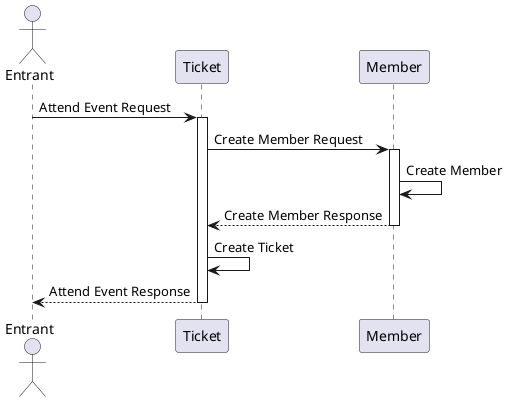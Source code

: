 @startuml

actor Entrant

Entrant -> Ticket : Attend Event Request

activate Ticket
Ticket -> Member : Create Member Request

activate Member
Member -> Member : Create Member
Ticket <-- Member : Create Member Response
deactivate Member

Ticket -> Ticket : Create Ticket
Entrant <-- Ticket : Attend Event Response
deactivate Ticket

@enduml

